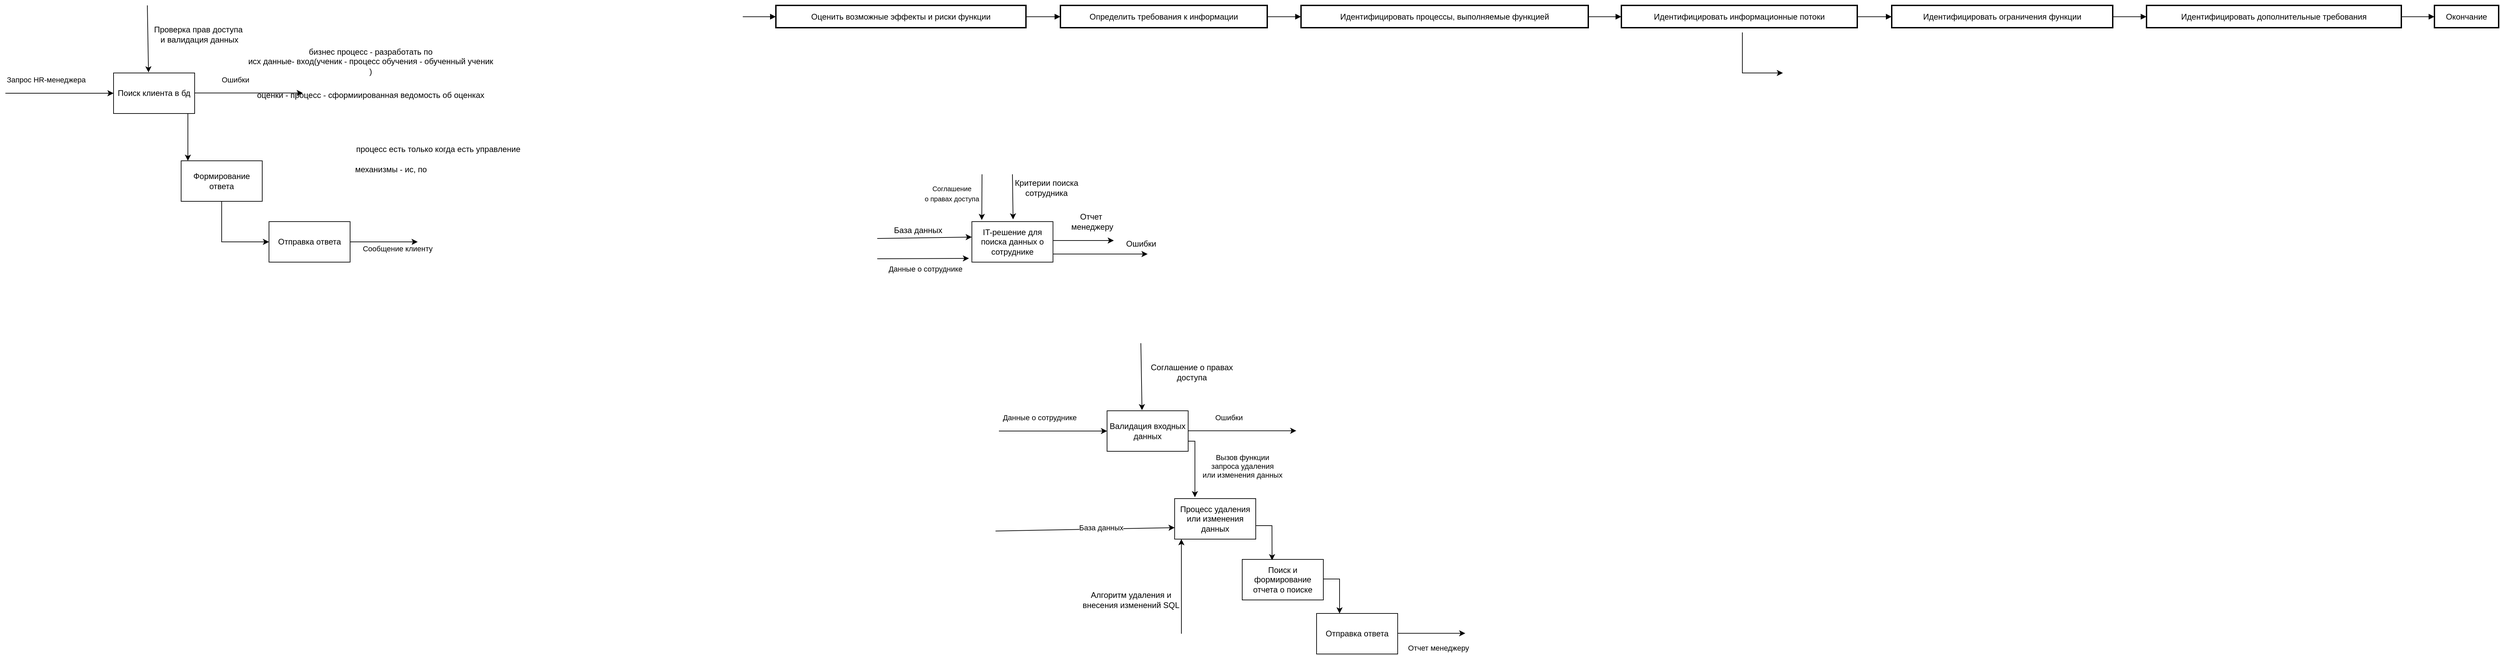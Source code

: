 <mxfile version="21.7.5" type="github">
  <diagram name="Страница — 1" id="A12LXowUizDRTpv2h5K6">
    <mxGraphModel dx="-419" dy="1797" grid="1" gridSize="10" guides="1" tooltips="1" connect="1" arrows="1" fold="1" page="1" pageScale="1" pageWidth="827" pageHeight="1169" math="0" shadow="0">
      <root>
        <mxCell id="0" />
        <mxCell id="1" parent="0" />
        <mxCell id="9" value="Оценить возможные эффекты и риски функции" style="whiteSpace=wrap;strokeWidth=2;" parent="1" vertex="1">
          <mxGeometry x="2950" width="370" height="33" as="geometry" />
        </mxCell>
        <mxCell id="10" value="Определить требования к информации" style="whiteSpace=wrap;strokeWidth=2;" parent="1" vertex="1">
          <mxGeometry x="3371" width="306" height="33" as="geometry" />
        </mxCell>
        <mxCell id="11" value="Идентифицировать процессы, выполняемые функцией" style="whiteSpace=wrap;strokeWidth=2;" parent="1" vertex="1">
          <mxGeometry x="3727" width="425" height="33" as="geometry" />
        </mxCell>
        <mxCell id="12" value="Идентифицировать информационные потоки" style="whiteSpace=wrap;strokeWidth=2;" parent="1" vertex="1">
          <mxGeometry x="4201" width="349" height="33" as="geometry" />
        </mxCell>
        <mxCell id="13" value="Идентифицировать ограничения функции" style="whiteSpace=wrap;strokeWidth=2;" parent="1" vertex="1">
          <mxGeometry x="4601" width="327" height="33" as="geometry" />
        </mxCell>
        <mxCell id="14" value="Идентифицировать дополнительные требования" style="whiteSpace=wrap;strokeWidth=2;" parent="1" vertex="1">
          <mxGeometry x="4978" width="377" height="33" as="geometry" />
        </mxCell>
        <mxCell id="15" value="Окончание" style="whiteSpace=wrap;strokeWidth=2;" parent="1" vertex="1">
          <mxGeometry x="5404" width="95" height="33" as="geometry" />
        </mxCell>
        <mxCell id="22" value="" style="curved=1;startArrow=none;endArrow=block;exitX=0.999;exitY=0.506;entryX=0.001;entryY=0.506;" parent="1" target="9" edge="1">
          <mxGeometry relative="1" as="geometry">
            <Array as="points" />
            <mxPoint x="2901.0" y="16.701" as="sourcePoint" />
          </mxGeometry>
        </mxCell>
        <mxCell id="23" value="" style="curved=1;startArrow=none;endArrow=block;exitX=1.002;exitY=0.506;entryX=-0.001;entryY=0.506;" parent="1" source="9" target="10" edge="1">
          <mxGeometry relative="1" as="geometry">
            <Array as="points" />
          </mxGeometry>
        </mxCell>
        <mxCell id="24" value="" style="curved=1;startArrow=none;endArrow=block;exitX=0.999;exitY=0.506;entryX=-0.001;entryY=0.506;" parent="1" source="10" target="11" edge="1">
          <mxGeometry relative="1" as="geometry">
            <Array as="points" />
          </mxGeometry>
        </mxCell>
        <mxCell id="25" value="" style="curved=1;startArrow=none;endArrow=block;exitX=0.998;exitY=0.506;entryX=0.001;entryY=0.506;" parent="1" source="11" target="12" edge="1">
          <mxGeometry relative="1" as="geometry">
            <Array as="points" />
          </mxGeometry>
        </mxCell>
        <mxCell id="26" value="" style="curved=1;startArrow=none;endArrow=block;exitX=1.002;exitY=0.506;entryX=-0.001;entryY=0.506;" parent="1" source="12" target="13" edge="1">
          <mxGeometry relative="1" as="geometry">
            <Array as="points" />
          </mxGeometry>
        </mxCell>
        <mxCell id="27" value="" style="curved=1;startArrow=none;endArrow=block;exitX=0.999;exitY=0.506;entryX=-0.001;entryY=0.506;" parent="1" source="13" target="14" edge="1">
          <mxGeometry relative="1" as="geometry">
            <Array as="points" />
          </mxGeometry>
        </mxCell>
        <mxCell id="28" value="" style="curved=1;startArrow=none;endArrow=block;exitX=0.998;exitY=0.506;entryX=0.005;entryY=0.506;" parent="1" source="14" target="15" edge="1">
          <mxGeometry relative="1" as="geometry">
            <Array as="points" />
          </mxGeometry>
        </mxCell>
        <mxCell id="uoZ4WR5P7klyU6PvhxCp-28" value="Поиск клиента в бд&lt;br&gt;" style="rounded=0;whiteSpace=wrap;html=1;" vertex="1" parent="1">
          <mxGeometry x="1970" y="100" width="120" height="60" as="geometry" />
        </mxCell>
        <mxCell id="uoZ4WR5P7klyU6PvhxCp-29" value="" style="endArrow=classic;html=1;rounded=0;" edge="1" parent="1" target="uoZ4WR5P7klyU6PvhxCp-28">
          <mxGeometry width="50" height="50" relative="1" as="geometry">
            <mxPoint x="1810" y="130" as="sourcePoint" />
            <mxPoint x="1950" y="120" as="targetPoint" />
          </mxGeometry>
        </mxCell>
        <mxCell id="uoZ4WR5P7klyU6PvhxCp-30" value="Запрос HR-менеджера&lt;br&gt;" style="edgeLabel;html=1;align=center;verticalAlign=middle;resizable=0;points=[];" vertex="1" connectable="0" parent="uoZ4WR5P7klyU6PvhxCp-29">
          <mxGeometry x="-0.249" relative="1" as="geometry">
            <mxPoint y="-20" as="offset" />
          </mxGeometry>
        </mxCell>
        <mxCell id="uoZ4WR5P7klyU6PvhxCp-32" value="" style="endArrow=classic;html=1;rounded=0;entryX=0.431;entryY=-0.014;entryDx=0;entryDy=0;entryPerimeter=0;" edge="1" parent="1" target="uoZ4WR5P7klyU6PvhxCp-28">
          <mxGeometry width="50" height="50" relative="1" as="geometry">
            <mxPoint x="2020" as="sourcePoint" />
            <mxPoint x="2070" y="50" as="targetPoint" />
          </mxGeometry>
        </mxCell>
        <mxCell id="uoZ4WR5P7klyU6PvhxCp-33" value="Проверка прав доступа&lt;br&gt;&amp;nbsp;и валидация данных" style="text;html=1;align=center;verticalAlign=middle;resizable=0;points=[];autosize=1;strokeColor=none;fillColor=none;" vertex="1" parent="1">
          <mxGeometry x="2020" y="23" width="150" height="40" as="geometry" />
        </mxCell>
        <mxCell id="uoZ4WR5P7klyU6PvhxCp-34" value="" style="endArrow=classic;html=1;rounded=0;" edge="1" parent="1">
          <mxGeometry width="50" height="50" relative="1" as="geometry">
            <mxPoint x="2090" y="129.57" as="sourcePoint" />
            <mxPoint x="2250" y="129.57" as="targetPoint" />
          </mxGeometry>
        </mxCell>
        <mxCell id="uoZ4WR5P7klyU6PvhxCp-35" value="Ошибки&lt;br&gt;" style="edgeLabel;html=1;align=center;verticalAlign=middle;resizable=0;points=[];" vertex="1" connectable="0" parent="uoZ4WR5P7klyU6PvhxCp-34">
          <mxGeometry x="-0.249" relative="1" as="geometry">
            <mxPoint y="-20" as="offset" />
          </mxGeometry>
        </mxCell>
        <mxCell id="uoZ4WR5P7klyU6PvhxCp-36" value="" style="endArrow=classic;html=1;rounded=0;" edge="1" parent="1">
          <mxGeometry width="50" height="50" relative="1" as="geometry">
            <mxPoint x="2080" y="160" as="sourcePoint" />
            <mxPoint x="2080" y="230" as="targetPoint" />
          </mxGeometry>
        </mxCell>
        <mxCell id="uoZ4WR5P7klyU6PvhxCp-37" value="Формирование ответа&lt;br&gt;" style="rounded=0;whiteSpace=wrap;html=1;" vertex="1" parent="1">
          <mxGeometry x="2070" y="230" width="120" height="60" as="geometry" />
        </mxCell>
        <mxCell id="uoZ4WR5P7klyU6PvhxCp-40" value="" style="endArrow=classic;html=1;rounded=0;" edge="1" parent="1">
          <mxGeometry width="50" height="50" relative="1" as="geometry">
            <mxPoint x="4380" y="40" as="sourcePoint" />
            <mxPoint x="4440" y="100" as="targetPoint" />
            <Array as="points">
              <mxPoint x="4380" y="100" />
            </Array>
          </mxGeometry>
        </mxCell>
        <mxCell id="uoZ4WR5P7klyU6PvhxCp-41" value="Отправка ответа&lt;br&gt;" style="rounded=0;whiteSpace=wrap;html=1;" vertex="1" parent="1">
          <mxGeometry x="2200" y="320" width="120" height="60" as="geometry" />
        </mxCell>
        <mxCell id="uoZ4WR5P7klyU6PvhxCp-44" value="" style="endArrow=classic;html=1;rounded=0;" edge="1" parent="1">
          <mxGeometry width="50" height="50" relative="1" as="geometry">
            <mxPoint x="2320" y="350" as="sourcePoint" />
            <mxPoint x="2420" y="350" as="targetPoint" />
          </mxGeometry>
        </mxCell>
        <mxCell id="uoZ4WR5P7klyU6PvhxCp-45" value="Сообщение клиенту&lt;br&gt;" style="edgeLabel;html=1;align=center;verticalAlign=middle;resizable=0;points=[];" vertex="1" connectable="0" parent="uoZ4WR5P7klyU6PvhxCp-44">
          <mxGeometry x="0.057" y="-2" relative="1" as="geometry">
            <mxPoint x="17" y="8" as="offset" />
          </mxGeometry>
        </mxCell>
        <mxCell id="uoZ4WR5P7klyU6PvhxCp-46" value="" style="endArrow=classic;html=1;rounded=0;entryX=0;entryY=0.5;entryDx=0;entryDy=0;" edge="1" parent="1" target="uoZ4WR5P7klyU6PvhxCp-41">
          <mxGeometry width="50" height="50" relative="1" as="geometry">
            <mxPoint x="2130" y="290" as="sourcePoint" />
            <mxPoint x="2180" y="240" as="targetPoint" />
            <Array as="points">
              <mxPoint x="2130" y="350" />
            </Array>
          </mxGeometry>
        </mxCell>
        <mxCell id="uoZ4WR5P7klyU6PvhxCp-47" value="бизнес процесс - разработать по&lt;br&gt;исх данные- вход(ученик - процесс обучения - обученный ученик&lt;br&gt;)" style="text;html=1;align=center;verticalAlign=middle;resizable=0;points=[];autosize=1;strokeColor=none;fillColor=none;" vertex="1" parent="1">
          <mxGeometry x="2155" y="53" width="390" height="60" as="geometry" />
        </mxCell>
        <mxCell id="uoZ4WR5P7klyU6PvhxCp-48" value="оценки - процесс - сформиированная ведомость об оценках&lt;br&gt;" style="text;html=1;align=center;verticalAlign=middle;resizable=0;points=[];autosize=1;strokeColor=none;fillColor=none;" vertex="1" parent="1">
          <mxGeometry x="2170" y="118" width="360" height="30" as="geometry" />
        </mxCell>
        <mxCell id="uoZ4WR5P7klyU6PvhxCp-49" value="процесс есть только когда есть управление&lt;br&gt;" style="text;html=1;align=center;verticalAlign=middle;resizable=0;points=[];autosize=1;strokeColor=none;fillColor=none;" vertex="1" parent="1">
          <mxGeometry x="2315" y="198" width="270" height="30" as="geometry" />
        </mxCell>
        <mxCell id="uoZ4WR5P7klyU6PvhxCp-50" value="механизмы - ис, по&lt;br&gt;" style="text;html=1;align=center;verticalAlign=middle;resizable=0;points=[];autosize=1;strokeColor=none;fillColor=none;" vertex="1" parent="1">
          <mxGeometry x="2315" y="228" width="130" height="30" as="geometry" />
        </mxCell>
        <mxCell id="uoZ4WR5P7klyU6PvhxCp-51" value="IT-решение для поиска данных о сотруднике" style="rounded=0;whiteSpace=wrap;html=1;" vertex="1" parent="1">
          <mxGeometry x="3240" y="320" width="120" height="60" as="geometry" />
        </mxCell>
        <mxCell id="uoZ4WR5P7klyU6PvhxCp-52" value="" style="endArrow=classic;html=1;rounded=0;entryX=-0.036;entryY=0.907;entryDx=0;entryDy=0;entryPerimeter=0;" edge="1" parent="1" target="uoZ4WR5P7klyU6PvhxCp-51">
          <mxGeometry width="50" height="50" relative="1" as="geometry">
            <mxPoint x="3100" y="375" as="sourcePoint" />
            <mxPoint x="3150" y="325" as="targetPoint" />
          </mxGeometry>
        </mxCell>
        <mxCell id="uoZ4WR5P7klyU6PvhxCp-53" value="Данные о сотруднике" style="edgeLabel;html=1;align=center;verticalAlign=middle;resizable=0;points=[];" vertex="1" connectable="0" parent="uoZ4WR5P7klyU6PvhxCp-52">
          <mxGeometry x="0.464" y="-1" relative="1" as="geometry">
            <mxPoint x="-29" y="14" as="offset" />
          </mxGeometry>
        </mxCell>
        <mxCell id="uoZ4WR5P7klyU6PvhxCp-54" value="" style="endArrow=classic;html=1;rounded=0;entryX=0.122;entryY=-0.04;entryDx=0;entryDy=0;entryPerimeter=0;" edge="1" parent="1" target="uoZ4WR5P7klyU6PvhxCp-51">
          <mxGeometry width="50" height="50" relative="1" as="geometry">
            <mxPoint x="3255" y="250" as="sourcePoint" />
            <mxPoint x="3290" y="240" as="targetPoint" />
          </mxGeometry>
        </mxCell>
        <mxCell id="uoZ4WR5P7klyU6PvhxCp-55" value="&lt;font style=&quot;font-size: 10px;&quot;&gt;Соглашение &lt;br&gt;о правах доступа&lt;/font&gt;" style="text;html=1;align=center;verticalAlign=middle;resizable=0;points=[];autosize=1;strokeColor=none;fillColor=none;" vertex="1" parent="1">
          <mxGeometry x="3160" y="258" width="100" height="40" as="geometry" />
        </mxCell>
        <mxCell id="uoZ4WR5P7klyU6PvhxCp-56" value="" style="endArrow=classic;html=1;rounded=0;" edge="1" parent="1">
          <mxGeometry width="50" height="50" relative="1" as="geometry">
            <mxPoint x="3360" y="348" as="sourcePoint" />
            <mxPoint x="3450" y="348" as="targetPoint" />
          </mxGeometry>
        </mxCell>
        <mxCell id="uoZ4WR5P7klyU6PvhxCp-57" value="Отчет&lt;br&gt;&amp;nbsp;менеджеру" style="text;html=1;align=center;verticalAlign=middle;resizable=0;points=[];autosize=1;strokeColor=none;fillColor=none;" vertex="1" parent="1">
          <mxGeometry x="3371" y="300" width="90" height="40" as="geometry" />
        </mxCell>
        <mxCell id="uoZ4WR5P7klyU6PvhxCp-66" value="" style="endArrow=classic;html=1;rounded=0;entryX=0.508;entryY=-0.054;entryDx=0;entryDy=0;entryPerimeter=0;" edge="1" parent="1" target="uoZ4WR5P7klyU6PvhxCp-51">
          <mxGeometry width="50" height="50" relative="1" as="geometry">
            <mxPoint x="3300" y="250" as="sourcePoint" />
            <mxPoint x="3350" y="218" as="targetPoint" />
          </mxGeometry>
        </mxCell>
        <mxCell id="uoZ4WR5P7klyU6PvhxCp-67" value="Критерии поиска&lt;br&gt;сотрудника" style="text;html=1;align=center;verticalAlign=middle;resizable=0;points=[];autosize=1;strokeColor=none;fillColor=none;" vertex="1" parent="1">
          <mxGeometry x="3290" y="250" width="120" height="40" as="geometry" />
        </mxCell>
        <mxCell id="uoZ4WR5P7klyU6PvhxCp-85" value="Валидация входных данных" style="rounded=0;whiteSpace=wrap;html=1;" vertex="1" parent="1">
          <mxGeometry x="3440" y="600" width="120" height="60" as="geometry" />
        </mxCell>
        <mxCell id="uoZ4WR5P7klyU6PvhxCp-86" value="" style="endArrow=classic;html=1;rounded=0;" edge="1" parent="1" target="uoZ4WR5P7klyU6PvhxCp-85">
          <mxGeometry width="50" height="50" relative="1" as="geometry">
            <mxPoint x="3280" y="630" as="sourcePoint" />
            <mxPoint x="3420" y="620" as="targetPoint" />
          </mxGeometry>
        </mxCell>
        <mxCell id="uoZ4WR5P7klyU6PvhxCp-87" value="Данные о сотруднике" style="edgeLabel;html=1;align=center;verticalAlign=middle;resizable=0;points=[];" vertex="1" connectable="0" parent="uoZ4WR5P7klyU6PvhxCp-86">
          <mxGeometry x="-0.249" relative="1" as="geometry">
            <mxPoint y="-20" as="offset" />
          </mxGeometry>
        </mxCell>
        <mxCell id="uoZ4WR5P7klyU6PvhxCp-88" value="" style="endArrow=classic;html=1;rounded=0;entryX=0.431;entryY=-0.014;entryDx=0;entryDy=0;entryPerimeter=0;" edge="1" parent="1" target="uoZ4WR5P7klyU6PvhxCp-85">
          <mxGeometry width="50" height="50" relative="1" as="geometry">
            <mxPoint x="3490" y="500" as="sourcePoint" />
            <mxPoint x="3540" y="550" as="targetPoint" />
          </mxGeometry>
        </mxCell>
        <mxCell id="uoZ4WR5P7klyU6PvhxCp-89" value="Соглашение о правах &lt;br&gt;доступа" style="text;html=1;align=center;verticalAlign=middle;resizable=0;points=[];autosize=1;strokeColor=none;fillColor=none;" vertex="1" parent="1">
          <mxGeometry x="3490" y="523" width="150" height="40" as="geometry" />
        </mxCell>
        <mxCell id="uoZ4WR5P7klyU6PvhxCp-90" value="" style="endArrow=classic;html=1;rounded=0;" edge="1" parent="1">
          <mxGeometry width="50" height="50" relative="1" as="geometry">
            <mxPoint x="3560" y="629.57" as="sourcePoint" />
            <mxPoint x="3720" y="629.57" as="targetPoint" />
          </mxGeometry>
        </mxCell>
        <mxCell id="uoZ4WR5P7klyU6PvhxCp-91" value="Ошибки&lt;br&gt;" style="edgeLabel;html=1;align=center;verticalAlign=middle;resizable=0;points=[];" vertex="1" connectable="0" parent="uoZ4WR5P7klyU6PvhxCp-90">
          <mxGeometry x="-0.249" relative="1" as="geometry">
            <mxPoint y="-20" as="offset" />
          </mxGeometry>
        </mxCell>
        <mxCell id="uoZ4WR5P7klyU6PvhxCp-92" value="" style="endArrow=classic;html=1;rounded=0;exitX=1;exitY=0.75;exitDx=0;exitDy=0;entryX=0.25;entryY=0;entryDx=0;entryDy=0;" edge="1" parent="1" source="uoZ4WR5P7klyU6PvhxCp-85">
          <mxGeometry width="50" height="50" relative="1" as="geometry">
            <mxPoint x="3580" y="660" as="sourcePoint" />
            <mxPoint x="3570" y="728" as="targetPoint" />
            <Array as="points">
              <mxPoint x="3570" y="645" />
            </Array>
          </mxGeometry>
        </mxCell>
        <mxCell id="uoZ4WR5P7klyU6PvhxCp-107" value="Вызов функции &lt;br&gt;запроса удаления &lt;br&gt;или изменения данных" style="edgeLabel;html=1;align=center;verticalAlign=middle;resizable=0;points=[];" vertex="1" connectable="0" parent="uoZ4WR5P7klyU6PvhxCp-92">
          <mxGeometry x="0.006" y="3" relative="1" as="geometry">
            <mxPoint x="67" as="offset" />
          </mxGeometry>
        </mxCell>
        <mxCell id="uoZ4WR5P7klyU6PvhxCp-94" value="Отправка ответа&lt;br&gt;" style="rounded=0;whiteSpace=wrap;html=1;" vertex="1" parent="1">
          <mxGeometry x="3750" y="900" width="120" height="60" as="geometry" />
        </mxCell>
        <mxCell id="uoZ4WR5P7klyU6PvhxCp-95" value="" style="endArrow=classic;html=1;rounded=0;" edge="1" parent="1">
          <mxGeometry width="50" height="50" relative="1" as="geometry">
            <mxPoint x="3870" y="929.41" as="sourcePoint" />
            <mxPoint x="3970" y="929.41" as="targetPoint" />
          </mxGeometry>
        </mxCell>
        <mxCell id="uoZ4WR5P7klyU6PvhxCp-96" value="Отчет менеджеру" style="edgeLabel;html=1;align=center;verticalAlign=middle;resizable=0;points=[];" vertex="1" connectable="0" parent="uoZ4WR5P7klyU6PvhxCp-95">
          <mxGeometry x="0.057" y="-2" relative="1" as="geometry">
            <mxPoint x="7" y="19" as="offset" />
          </mxGeometry>
        </mxCell>
        <mxCell id="uoZ4WR5P7klyU6PvhxCp-102" value="" style="endArrow=classic;html=1;rounded=0;entryX=-0.001;entryY=0.381;entryDx=0;entryDy=0;entryPerimeter=0;" edge="1" parent="1" target="uoZ4WR5P7klyU6PvhxCp-51">
          <mxGeometry width="50" height="50" relative="1" as="geometry">
            <mxPoint x="3100" y="345" as="sourcePoint" />
            <mxPoint x="3150" y="295" as="targetPoint" />
          </mxGeometry>
        </mxCell>
        <mxCell id="uoZ4WR5P7klyU6PvhxCp-103" value="База данных&lt;br&gt;" style="text;html=1;align=center;verticalAlign=middle;resizable=0;points=[];autosize=1;strokeColor=none;fillColor=none;" vertex="1" parent="1">
          <mxGeometry x="3115" y="318" width="90" height="30" as="geometry" />
        </mxCell>
        <mxCell id="uoZ4WR5P7klyU6PvhxCp-105" value="" style="endArrow=classic;html=1;rounded=0;entryX=0;entryY=0.75;entryDx=0;entryDy=0;" edge="1" parent="1">
          <mxGeometry width="50" height="50" relative="1" as="geometry">
            <mxPoint x="3275" y="778" as="sourcePoint" />
            <mxPoint x="3540" y="773" as="targetPoint" />
          </mxGeometry>
        </mxCell>
        <mxCell id="uoZ4WR5P7klyU6PvhxCp-106" value="База данных" style="edgeLabel;html=1;align=center;verticalAlign=middle;resizable=0;points=[];" vertex="1" connectable="0" parent="uoZ4WR5P7klyU6PvhxCp-105">
          <mxGeometry x="0.174" y="2" relative="1" as="geometry">
            <mxPoint as="offset" />
          </mxGeometry>
        </mxCell>
        <mxCell id="uoZ4WR5P7klyU6PvhxCp-108" value="" style="endArrow=classic;html=1;rounded=0;" edge="1" parent="1">
          <mxGeometry width="50" height="50" relative="1" as="geometry">
            <mxPoint x="3360" y="368" as="sourcePoint" />
            <mxPoint x="3500" y="368" as="targetPoint" />
          </mxGeometry>
        </mxCell>
        <mxCell id="uoZ4WR5P7klyU6PvhxCp-109" value="Ошибки" style="text;html=1;align=center;verticalAlign=middle;resizable=0;points=[];autosize=1;strokeColor=none;fillColor=none;" vertex="1" parent="1">
          <mxGeometry x="3455" y="338" width="70" height="30" as="geometry" />
        </mxCell>
        <mxCell id="uoZ4WR5P7klyU6PvhxCp-110" value="Процесс удаления или изменения данных" style="rounded=0;whiteSpace=wrap;html=1;" vertex="1" parent="1">
          <mxGeometry x="3540" y="730" width="120" height="60" as="geometry" />
        </mxCell>
        <mxCell id="uoZ4WR5P7klyU6PvhxCp-111" value="Поиск и формирование отчета о поиске" style="rounded=0;whiteSpace=wrap;html=1;" vertex="1" parent="1">
          <mxGeometry x="3640" y="820" width="120" height="60" as="geometry" />
        </mxCell>
        <mxCell id="uoZ4WR5P7klyU6PvhxCp-112" value="" style="endArrow=classic;html=1;rounded=0;entryX=0.083;entryY=1;entryDx=0;entryDy=0;entryPerimeter=0;" edge="1" parent="1" target="uoZ4WR5P7klyU6PvhxCp-110">
          <mxGeometry width="50" height="50" relative="1" as="geometry">
            <mxPoint x="3550" y="930" as="sourcePoint" />
            <mxPoint x="3600" y="880" as="targetPoint" />
          </mxGeometry>
        </mxCell>
        <mxCell id="uoZ4WR5P7klyU6PvhxCp-114" value="Алгоритм удаления и &lt;br&gt;внесения изменений SQL" style="text;html=1;align=center;verticalAlign=middle;resizable=0;points=[];autosize=1;strokeColor=none;fillColor=none;" vertex="1" parent="1">
          <mxGeometry x="3390" y="860" width="170" height="40" as="geometry" />
        </mxCell>
        <mxCell id="uoZ4WR5P7klyU6PvhxCp-115" value="" style="endArrow=classic;html=1;rounded=0;entryX=0.368;entryY=0.021;entryDx=0;entryDy=0;entryPerimeter=0;" edge="1" parent="1" target="uoZ4WR5P7klyU6PvhxCp-111">
          <mxGeometry width="50" height="50" relative="1" as="geometry">
            <mxPoint x="3660" y="770" as="sourcePoint" />
            <mxPoint x="3710" y="720" as="targetPoint" />
            <Array as="points">
              <mxPoint x="3684" y="770" />
            </Array>
          </mxGeometry>
        </mxCell>
        <mxCell id="uoZ4WR5P7klyU6PvhxCp-117" value="" style="endArrow=classic;html=1;rounded=0;entryX=0.368;entryY=0.021;entryDx=0;entryDy=0;entryPerimeter=0;" edge="1" parent="1">
          <mxGeometry width="50" height="50" relative="1" as="geometry">
            <mxPoint x="3760" y="849" as="sourcePoint" />
            <mxPoint x="3784" y="900" as="targetPoint" />
            <Array as="points">
              <mxPoint x="3784" y="849" />
            </Array>
          </mxGeometry>
        </mxCell>
      </root>
    </mxGraphModel>
  </diagram>
</mxfile>
